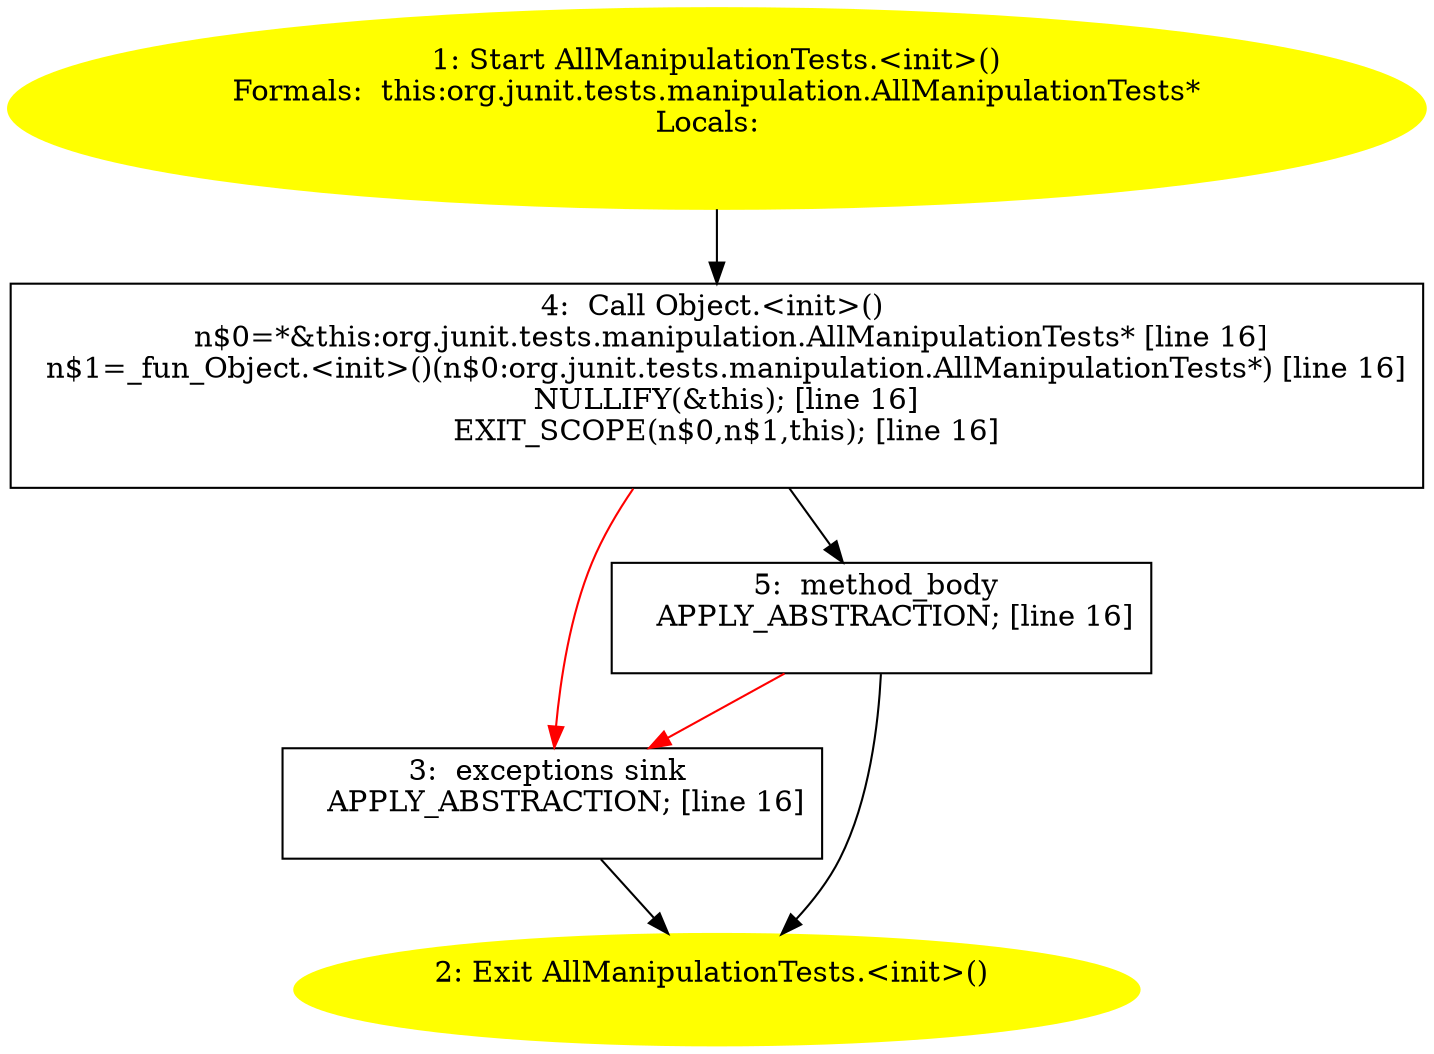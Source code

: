 /* @generated */
digraph cfg {
"org.junit.tests.manipulation.AllManipulationTests.<init>().ad885c11ecb251b986866f0ccef81512_1" [label="1: Start AllManipulationTests.<init>()\nFormals:  this:org.junit.tests.manipulation.AllManipulationTests*\nLocals:  \n  " color=yellow style=filled]
	

	 "org.junit.tests.manipulation.AllManipulationTests.<init>().ad885c11ecb251b986866f0ccef81512_1" -> "org.junit.tests.manipulation.AllManipulationTests.<init>().ad885c11ecb251b986866f0ccef81512_4" ;
"org.junit.tests.manipulation.AllManipulationTests.<init>().ad885c11ecb251b986866f0ccef81512_2" [label="2: Exit AllManipulationTests.<init>() \n  " color=yellow style=filled]
	

"org.junit.tests.manipulation.AllManipulationTests.<init>().ad885c11ecb251b986866f0ccef81512_3" [label="3:  exceptions sink \n   APPLY_ABSTRACTION; [line 16]\n " shape="box"]
	

	 "org.junit.tests.manipulation.AllManipulationTests.<init>().ad885c11ecb251b986866f0ccef81512_3" -> "org.junit.tests.manipulation.AllManipulationTests.<init>().ad885c11ecb251b986866f0ccef81512_2" ;
"org.junit.tests.manipulation.AllManipulationTests.<init>().ad885c11ecb251b986866f0ccef81512_4" [label="4:  Call Object.<init>() \n   n$0=*&this:org.junit.tests.manipulation.AllManipulationTests* [line 16]\n  n$1=_fun_Object.<init>()(n$0:org.junit.tests.manipulation.AllManipulationTests*) [line 16]\n  NULLIFY(&this); [line 16]\n  EXIT_SCOPE(n$0,n$1,this); [line 16]\n " shape="box"]
	

	 "org.junit.tests.manipulation.AllManipulationTests.<init>().ad885c11ecb251b986866f0ccef81512_4" -> "org.junit.tests.manipulation.AllManipulationTests.<init>().ad885c11ecb251b986866f0ccef81512_5" ;
	 "org.junit.tests.manipulation.AllManipulationTests.<init>().ad885c11ecb251b986866f0ccef81512_4" -> "org.junit.tests.manipulation.AllManipulationTests.<init>().ad885c11ecb251b986866f0ccef81512_3" [color="red" ];
"org.junit.tests.manipulation.AllManipulationTests.<init>().ad885c11ecb251b986866f0ccef81512_5" [label="5:  method_body \n   APPLY_ABSTRACTION; [line 16]\n " shape="box"]
	

	 "org.junit.tests.manipulation.AllManipulationTests.<init>().ad885c11ecb251b986866f0ccef81512_5" -> "org.junit.tests.manipulation.AllManipulationTests.<init>().ad885c11ecb251b986866f0ccef81512_2" ;
	 "org.junit.tests.manipulation.AllManipulationTests.<init>().ad885c11ecb251b986866f0ccef81512_5" -> "org.junit.tests.manipulation.AllManipulationTests.<init>().ad885c11ecb251b986866f0ccef81512_3" [color="red" ];
}

